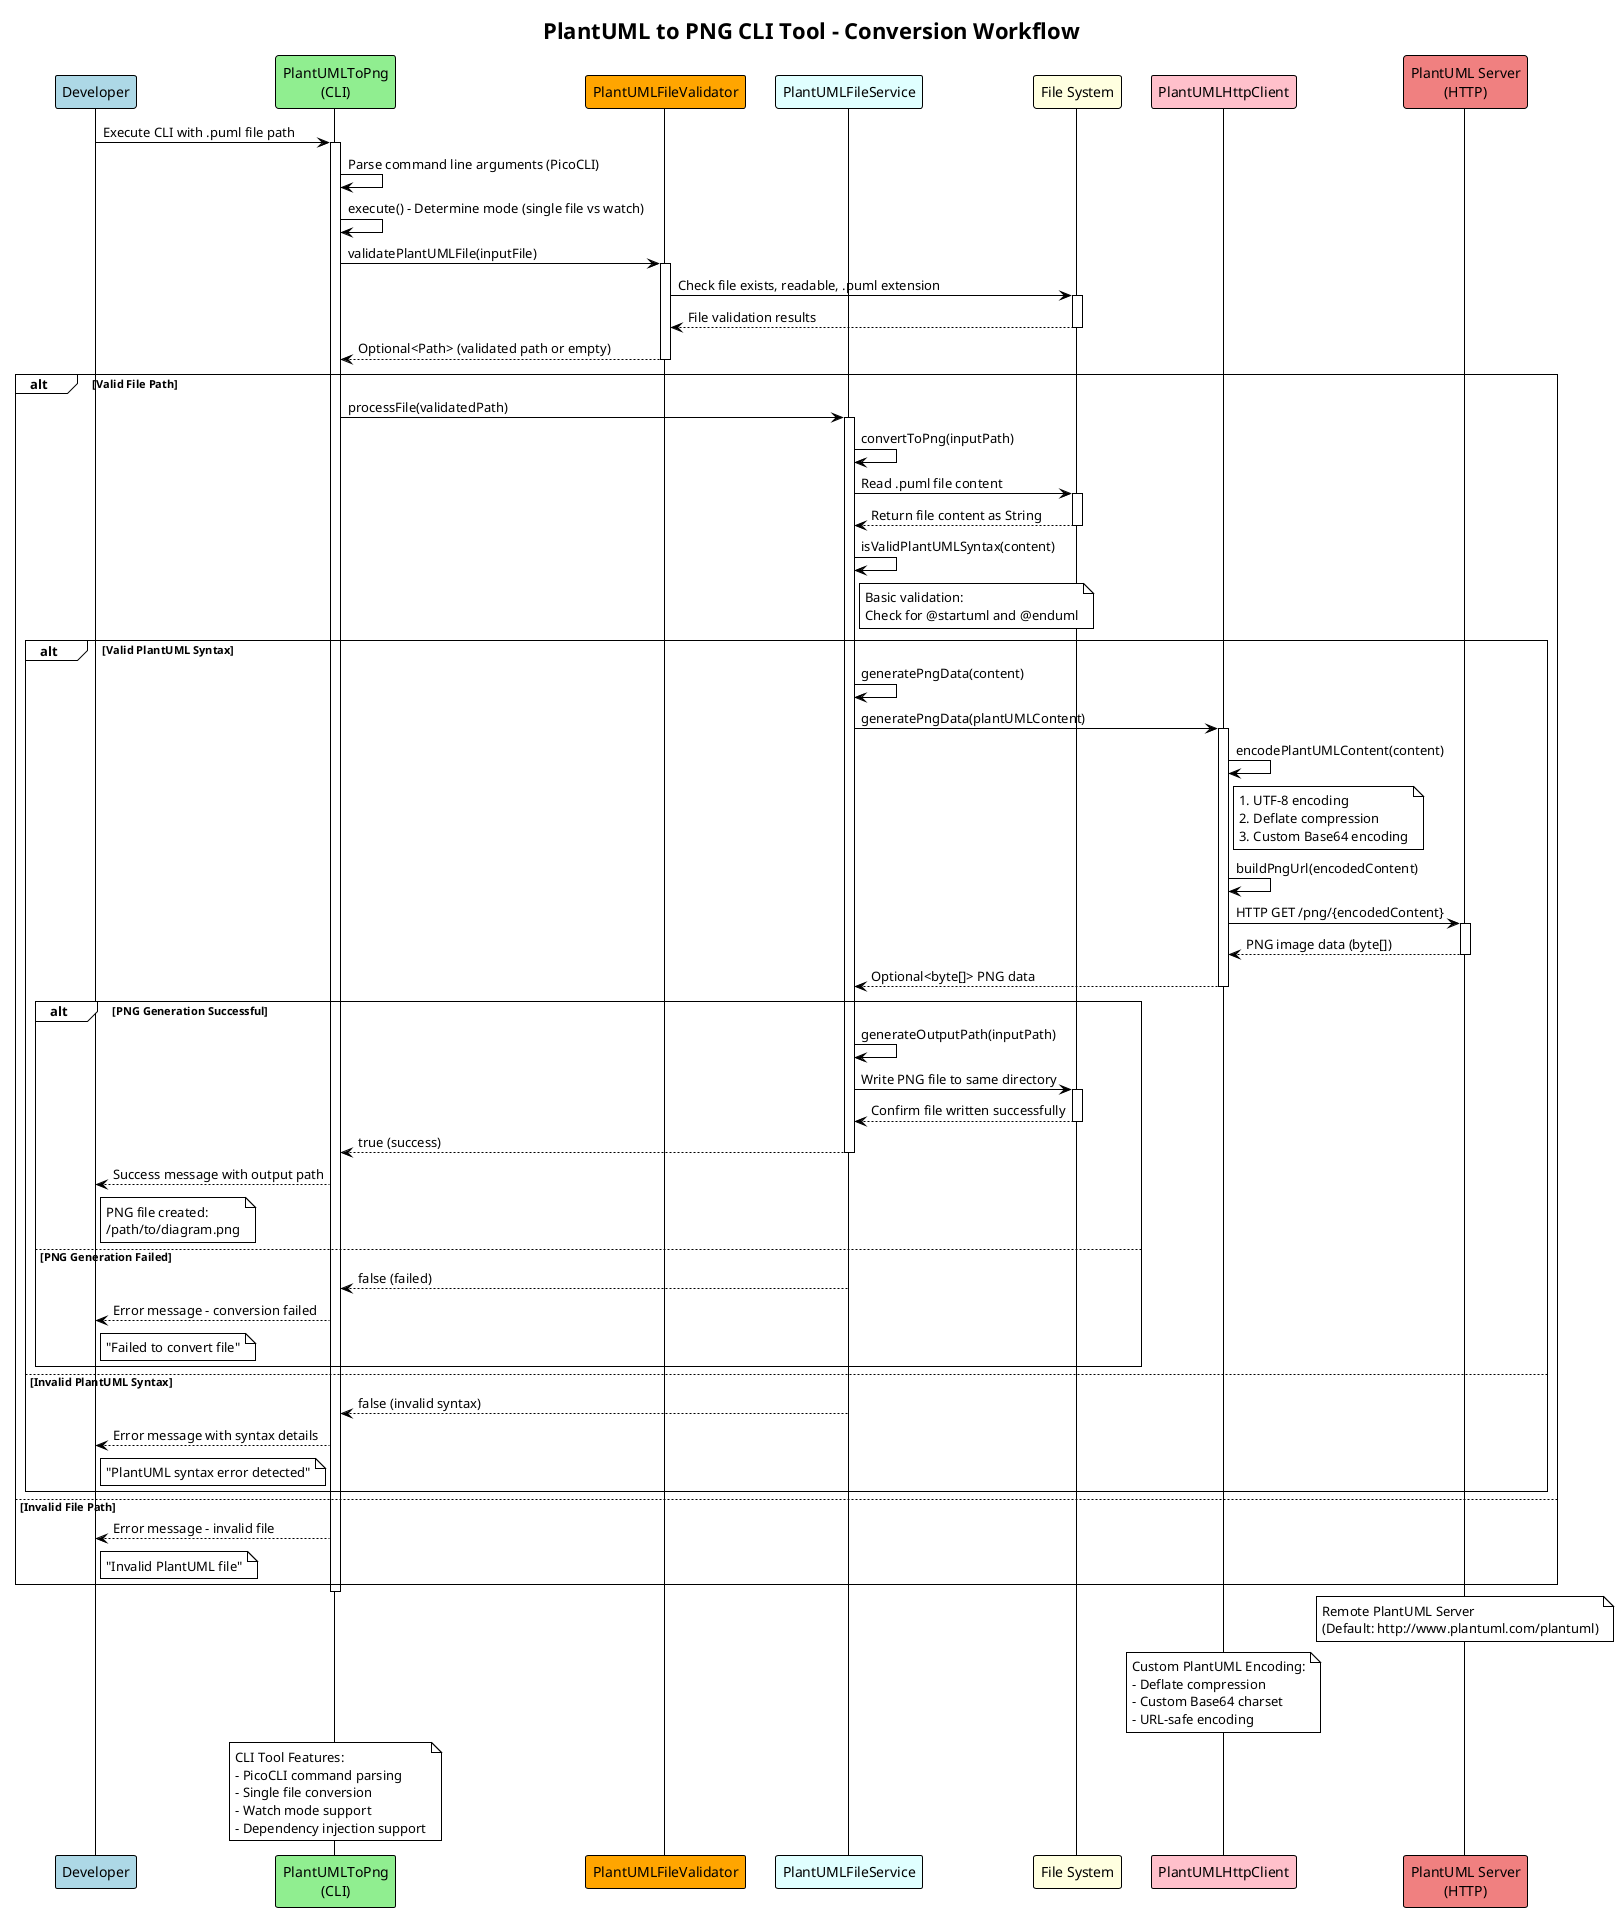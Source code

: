@startuml PlantUML CLI Conversion Workflow
!theme plain
title PlantUML to PNG CLI Tool - Conversion Workflow

' Actors and Participants
participant "Developer" as Dev #LightBlue
participant "PlantUMLToPng\n(CLI)" as CLI #LightGreen
participant "PlantUMLFileValidator" as Validator #Orange
participant "PlantUMLFileService" as Service #LightCyan
participant "File System" as FS #LightYellow
participant "PlantUMLHttpClient" as HttpClient #Pink
participant "PlantUML Server\n(HTTP)" as Server #LightCoral

' Main Sequence Flow
Dev -> CLI : Execute CLI with .puml file path
activate CLI

CLI -> CLI : Parse command line arguments (PicoCLI)
CLI -> CLI : execute() - Determine mode (single file vs watch)

' File Input Validation
CLI -> Validator : validatePlantUMLFile(inputFile)
activate Validator

Validator -> FS : Check file exists, readable, .puml extension
activate FS
FS --> Validator : File validation results
deactivate FS

Validator --> CLI : Optional<Path> (validated path or empty)
deactivate Validator

alt Valid File Path
  CLI -> Service : processFile(validatedPath)
  activate Service

  Service -> Service : convertToPng(inputPath)
  Service -> FS : Read .puml file content
  activate FS
  FS --> Service : Return file content as String
  deactivate FS

  Service -> Service : isValidPlantUMLSyntax(content)
  note right of Service : Basic validation:\nCheck for @startuml and @enduml

  alt Valid PlantUML Syntax
    Service -> Service : generatePngData(content)
    Service -> HttpClient : generatePngData(plantUMLContent)
    activate HttpClient

    HttpClient -> HttpClient : encodePlantUMLContent(content)
    note right of HttpClient : 1. UTF-8 encoding\n2. Deflate compression\n3. Custom Base64 encoding

    HttpClient -> HttpClient : buildPngUrl(encodedContent)
    HttpClient -> Server : HTTP GET /png/{encodedContent}
    activate Server
    Server --> HttpClient : PNG image data (byte[])
    deactivate Server

    HttpClient --> Service : Optional<byte[]> PNG data
    deactivate HttpClient

    alt PNG Generation Successful
      Service -> Service : generateOutputPath(inputPath)
      Service -> FS : Write PNG file to same directory
      activate FS
      FS --> Service : Confirm file written successfully
      deactivate FS

      Service --> CLI : true (success)
      deactivate Service
      CLI --> Dev : Success message with output path
      note right of Dev : PNG file created:\n/path/to/diagram.png

    else PNG Generation Failed
      Service --> CLI : false (failed)
      deactivate Service
      CLI --> Dev : Error message - conversion failed
      note right of Dev : "Failed to convert file"

    end

  else Invalid PlantUML Syntax
    Service --> CLI : false (invalid syntax)
    deactivate Service
    CLI --> Dev : Error message with syntax details
    note right of Dev : "PlantUML syntax error detected"

  end

else Invalid File Path
  CLI --> Dev : Error message - invalid file
  note right of Dev : "Invalid PlantUML file"

end

deactivate CLI

' Background Process Notes
note over Server : Remote PlantUML Server\n(Default: http://www.plantuml.com/plantuml)

note over HttpClient : Custom PlantUML Encoding:\n- Deflate compression\n- Custom Base64 charset\n- URL-safe encoding

note over CLI : CLI Tool Features:\n- PicoCLI command parsing\n- Single file conversion\n- Watch mode support\n- Dependency injection support

@enduml
